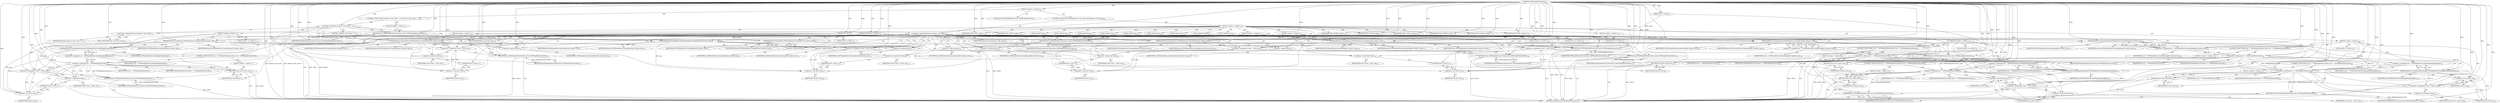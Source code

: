digraph "TIFFReadDirEntrySlong" {  
"79567" [label = <(METHOD,TIFFReadDirEntrySlong)<SUB>732</SUB>> ]
"79568" [label = <(PARAM,TIFF *tif)<SUB>733</SUB>> ]
"79569" [label = <(PARAM,TIFFDirEntry *direntry)<SUB>733</SUB>> ]
"79570" [label = <(PARAM,int32_t *value)<SUB>733</SUB>> ]
"79571" [label = <(BLOCK,&lt;empty&gt;,&lt;empty&gt;)<SUB>734</SUB>> ]
"79572" [label = <(LOCAL,enum TIFFReadDirEntryErr err: TIFFReadDirEntryErr)<SUB>735</SUB>> ]
"79573" [label = <(CONTROL_STRUCTURE,if (direntry-&gt;tdir_count != 1),if (direntry-&gt;tdir_count != 1))<SUB>736</SUB>> ]
"79574" [label = <(&lt;operator&gt;.notEquals,direntry-&gt;tdir_count != 1)<SUB>736</SUB>> ]
"79575" [label = <(&lt;operator&gt;.indirectFieldAccess,direntry-&gt;tdir_count)<SUB>736</SUB>> ]
"79576" [label = <(IDENTIFIER,direntry,direntry-&gt;tdir_count != 1)<SUB>736</SUB>> ]
"79577" [label = <(FIELD_IDENTIFIER,tdir_count,tdir_count)<SUB>736</SUB>> ]
"79578" [label = <(LITERAL,1,direntry-&gt;tdir_count != 1)<SUB>736</SUB>> ]
"79579" [label = <(BLOCK,&lt;empty&gt;,&lt;empty&gt;)<SUB>737</SUB>> ]
"79580" [label = <(RETURN,return (TIFFReadDirEntryErrCount);,return (TIFFReadDirEntryErrCount);)<SUB>737</SUB>> ]
"79581" [label = <(IDENTIFIER,TIFFReadDirEntryErrCount,return (TIFFReadDirEntryErrCount);)<SUB>737</SUB>> ]
"79582" [label = <(CONTROL_STRUCTURE,switch(direntry-&gt;tdir_type),switch(direntry-&gt;tdir_type))<SUB>738</SUB>> ]
"79583" [label = <(&lt;operator&gt;.indirectFieldAccess,direntry-&gt;tdir_type)<SUB>738</SUB>> ]
"79584" [label = <(IDENTIFIER,direntry,switch(direntry-&gt;tdir_type))<SUB>738</SUB>> ]
"79585" [label = <(FIELD_IDENTIFIER,tdir_type,tdir_type)<SUB>738</SUB>> ]
"79586" [label = <(BLOCK,&lt;empty&gt;,&lt;empty&gt;)<SUB>739</SUB>> ]
"79587" [label = <(JUMP_TARGET,case)<SUB>740</SUB>> ]
"79588" [label = <(IDENTIFIER,TIFF_BYTE,&lt;empty&gt;)<SUB>740</SUB>> ]
"79589" [label = <(BLOCK,&lt;empty&gt;,&lt;empty&gt;)<SUB>741</SUB>> ]
"79590" [label = <(LOCAL,uint8_t m: uint8_t)<SUB>742</SUB>> ]
"79591" [label = <(TIFFReadDirEntryCheckedByte,TIFFReadDirEntryCheckedByte(tif, direntry, &amp;m))<SUB>743</SUB>> ]
"79592" [label = <(IDENTIFIER,tif,TIFFReadDirEntryCheckedByte(tif, direntry, &amp;m))<SUB>743</SUB>> ]
"79593" [label = <(IDENTIFIER,direntry,TIFFReadDirEntryCheckedByte(tif, direntry, &amp;m))<SUB>743</SUB>> ]
"79594" [label = <(&lt;operator&gt;.addressOf,&amp;m)<SUB>743</SUB>> ]
"79595" [label = <(IDENTIFIER,m,TIFFReadDirEntryCheckedByte(tif, direntry, &amp;m))<SUB>743</SUB>> ]
"79596" [label = <(&lt;operator&gt;.assignment,*value = (int32_t)m)<SUB>744</SUB>> ]
"79597" [label = <(&lt;operator&gt;.indirection,*value)<SUB>744</SUB>> ]
"79598" [label = <(IDENTIFIER,value,*value = (int32_t)m)<SUB>744</SUB>> ]
"79599" [label = <(&lt;operator&gt;.cast,(int32_t)m)<SUB>744</SUB>> ]
"79600" [label = <(UNKNOWN,int32_t,int32_t)<SUB>744</SUB>> ]
"79601" [label = <(IDENTIFIER,m,(int32_t)m)<SUB>744</SUB>> ]
"79602" [label = <(RETURN,return (TIFFReadDirEntryErrOk);,return (TIFFReadDirEntryErrOk);)<SUB>745</SUB>> ]
"79603" [label = <(IDENTIFIER,TIFFReadDirEntryErrOk,return (TIFFReadDirEntryErrOk);)<SUB>745</SUB>> ]
"79604" [label = <(JUMP_TARGET,case)<SUB>747</SUB>> ]
"79605" [label = <(IDENTIFIER,TIFF_SBYTE,&lt;empty&gt;)<SUB>747</SUB>> ]
"79606" [label = <(BLOCK,&lt;empty&gt;,&lt;empty&gt;)<SUB>748</SUB>> ]
"79607" [label = <(LOCAL,int8_t m: int8_t)<SUB>749</SUB>> ]
"79608" [label = <(TIFFReadDirEntryCheckedSbyte,TIFFReadDirEntryCheckedSbyte(tif, direntry, &amp;m))<SUB>750</SUB>> ]
"79609" [label = <(IDENTIFIER,tif,TIFFReadDirEntryCheckedSbyte(tif, direntry, &amp;m))<SUB>750</SUB>> ]
"79610" [label = <(IDENTIFIER,direntry,TIFFReadDirEntryCheckedSbyte(tif, direntry, &amp;m))<SUB>750</SUB>> ]
"79611" [label = <(&lt;operator&gt;.addressOf,&amp;m)<SUB>750</SUB>> ]
"79612" [label = <(IDENTIFIER,m,TIFFReadDirEntryCheckedSbyte(tif, direntry, &amp;m))<SUB>750</SUB>> ]
"79613" [label = <(&lt;operator&gt;.assignment,*value = (int32_t)m)<SUB>751</SUB>> ]
"79614" [label = <(&lt;operator&gt;.indirection,*value)<SUB>751</SUB>> ]
"79615" [label = <(IDENTIFIER,value,*value = (int32_t)m)<SUB>751</SUB>> ]
"79616" [label = <(&lt;operator&gt;.cast,(int32_t)m)<SUB>751</SUB>> ]
"79617" [label = <(UNKNOWN,int32_t,int32_t)<SUB>751</SUB>> ]
"79618" [label = <(IDENTIFIER,m,(int32_t)m)<SUB>751</SUB>> ]
"79619" [label = <(RETURN,return (TIFFReadDirEntryErrOk);,return (TIFFReadDirEntryErrOk);)<SUB>752</SUB>> ]
"79620" [label = <(IDENTIFIER,TIFFReadDirEntryErrOk,return (TIFFReadDirEntryErrOk);)<SUB>752</SUB>> ]
"79621" [label = <(JUMP_TARGET,case)<SUB>754</SUB>> ]
"79622" [label = <(IDENTIFIER,TIFF_SHORT,&lt;empty&gt;)<SUB>754</SUB>> ]
"79623" [label = <(BLOCK,&lt;empty&gt;,&lt;empty&gt;)<SUB>755</SUB>> ]
"79624" [label = <(LOCAL,uint16_t m: uint16_t)<SUB>756</SUB>> ]
"79625" [label = <(TIFFReadDirEntryCheckedShort,TIFFReadDirEntryCheckedShort(tif, direntry, &amp;m))<SUB>757</SUB>> ]
"79626" [label = <(IDENTIFIER,tif,TIFFReadDirEntryCheckedShort(tif, direntry, &amp;m))<SUB>757</SUB>> ]
"79627" [label = <(IDENTIFIER,direntry,TIFFReadDirEntryCheckedShort(tif, direntry, &amp;m))<SUB>757</SUB>> ]
"79628" [label = <(&lt;operator&gt;.addressOf,&amp;m)<SUB>757</SUB>> ]
"79629" [label = <(IDENTIFIER,m,TIFFReadDirEntryCheckedShort(tif, direntry, &amp;m))<SUB>757</SUB>> ]
"79630" [label = <(&lt;operator&gt;.assignment,*value = (int32_t)m)<SUB>758</SUB>> ]
"79631" [label = <(&lt;operator&gt;.indirection,*value)<SUB>758</SUB>> ]
"79632" [label = <(IDENTIFIER,value,*value = (int32_t)m)<SUB>758</SUB>> ]
"79633" [label = <(&lt;operator&gt;.cast,(int32_t)m)<SUB>758</SUB>> ]
"79634" [label = <(UNKNOWN,int32_t,int32_t)<SUB>758</SUB>> ]
"79635" [label = <(IDENTIFIER,m,(int32_t)m)<SUB>758</SUB>> ]
"79636" [label = <(RETURN,return (TIFFReadDirEntryErrOk);,return (TIFFReadDirEntryErrOk);)<SUB>759</SUB>> ]
"79637" [label = <(IDENTIFIER,TIFFReadDirEntryErrOk,return (TIFFReadDirEntryErrOk);)<SUB>759</SUB>> ]
"79638" [label = <(JUMP_TARGET,case)<SUB>761</SUB>> ]
"79639" [label = <(IDENTIFIER,TIFF_SSHORT,&lt;empty&gt;)<SUB>761</SUB>> ]
"79640" [label = <(BLOCK,&lt;empty&gt;,&lt;empty&gt;)<SUB>762</SUB>> ]
"79641" [label = <(LOCAL,int16_t m: int16_t)<SUB>763</SUB>> ]
"79642" [label = <(TIFFReadDirEntryCheckedSshort,TIFFReadDirEntryCheckedSshort(tif, direntry, &amp;m))<SUB>764</SUB>> ]
"79643" [label = <(IDENTIFIER,tif,TIFFReadDirEntryCheckedSshort(tif, direntry, &amp;m))<SUB>764</SUB>> ]
"79644" [label = <(IDENTIFIER,direntry,TIFFReadDirEntryCheckedSshort(tif, direntry, &amp;m))<SUB>764</SUB>> ]
"79645" [label = <(&lt;operator&gt;.addressOf,&amp;m)<SUB>764</SUB>> ]
"79646" [label = <(IDENTIFIER,m,TIFFReadDirEntryCheckedSshort(tif, direntry, &amp;m))<SUB>764</SUB>> ]
"79647" [label = <(&lt;operator&gt;.assignment,*value = (int32_t)m)<SUB>765</SUB>> ]
"79648" [label = <(&lt;operator&gt;.indirection,*value)<SUB>765</SUB>> ]
"79649" [label = <(IDENTIFIER,value,*value = (int32_t)m)<SUB>765</SUB>> ]
"79650" [label = <(&lt;operator&gt;.cast,(int32_t)m)<SUB>765</SUB>> ]
"79651" [label = <(UNKNOWN,int32_t,int32_t)<SUB>765</SUB>> ]
"79652" [label = <(IDENTIFIER,m,(int32_t)m)<SUB>765</SUB>> ]
"79653" [label = <(RETURN,return (TIFFReadDirEntryErrOk);,return (TIFFReadDirEntryErrOk);)<SUB>766</SUB>> ]
"79654" [label = <(IDENTIFIER,TIFFReadDirEntryErrOk,return (TIFFReadDirEntryErrOk);)<SUB>766</SUB>> ]
"79655" [label = <(JUMP_TARGET,case)<SUB>768</SUB>> ]
"79656" [label = <(IDENTIFIER,TIFF_LONG,&lt;empty&gt;)<SUB>768</SUB>> ]
"79657" [label = <(BLOCK,&lt;empty&gt;,&lt;empty&gt;)<SUB>769</SUB>> ]
"79658" [label = <(LOCAL,uint32_t m: uint32_t)<SUB>770</SUB>> ]
"79659" [label = <(TIFFReadDirEntryCheckedLong,TIFFReadDirEntryCheckedLong(tif, direntry, &amp;m))<SUB>771</SUB>> ]
"79660" [label = <(IDENTIFIER,tif,TIFFReadDirEntryCheckedLong(tif, direntry, &amp;m))<SUB>771</SUB>> ]
"79661" [label = <(IDENTIFIER,direntry,TIFFReadDirEntryCheckedLong(tif, direntry, &amp;m))<SUB>771</SUB>> ]
"79662" [label = <(&lt;operator&gt;.addressOf,&amp;m)<SUB>771</SUB>> ]
"79663" [label = <(IDENTIFIER,m,TIFFReadDirEntryCheckedLong(tif, direntry, &amp;m))<SUB>771</SUB>> ]
"79664" [label = <(&lt;operator&gt;.assignment,err = TIFFReadDirEntryCheckRangeSlongLong(m))<SUB>772</SUB>> ]
"79665" [label = <(IDENTIFIER,err,err = TIFFReadDirEntryCheckRangeSlongLong(m))<SUB>772</SUB>> ]
"79666" [label = <(TIFFReadDirEntryCheckRangeSlongLong,TIFFReadDirEntryCheckRangeSlongLong(m))<SUB>772</SUB>> ]
"79667" [label = <(IDENTIFIER,m,TIFFReadDirEntryCheckRangeSlongLong(m))<SUB>772</SUB>> ]
"79668" [label = <(CONTROL_STRUCTURE,if (err != TIFFReadDirEntryErrOk),if (err != TIFFReadDirEntryErrOk))<SUB>773</SUB>> ]
"79669" [label = <(&lt;operator&gt;.notEquals,err != TIFFReadDirEntryErrOk)<SUB>773</SUB>> ]
"79670" [label = <(IDENTIFIER,err,err != TIFFReadDirEntryErrOk)<SUB>773</SUB>> ]
"79671" [label = <(IDENTIFIER,TIFFReadDirEntryErrOk,err != TIFFReadDirEntryErrOk)<SUB>773</SUB>> ]
"79672" [label = <(BLOCK,&lt;empty&gt;,&lt;empty&gt;)<SUB>774</SUB>> ]
"79673" [label = <(RETURN,return (err);,return (err);)<SUB>774</SUB>> ]
"79674" [label = <(IDENTIFIER,err,return (err);)<SUB>774</SUB>> ]
"79675" [label = <(&lt;operator&gt;.assignment,*value = (int32_t)m)<SUB>775</SUB>> ]
"79676" [label = <(&lt;operator&gt;.indirection,*value)<SUB>775</SUB>> ]
"79677" [label = <(IDENTIFIER,value,*value = (int32_t)m)<SUB>775</SUB>> ]
"79678" [label = <(&lt;operator&gt;.cast,(int32_t)m)<SUB>775</SUB>> ]
"79679" [label = <(UNKNOWN,int32_t,int32_t)<SUB>775</SUB>> ]
"79680" [label = <(IDENTIFIER,m,(int32_t)m)<SUB>775</SUB>> ]
"79681" [label = <(RETURN,return (TIFFReadDirEntryErrOk);,return (TIFFReadDirEntryErrOk);)<SUB>776</SUB>> ]
"79682" [label = <(IDENTIFIER,TIFFReadDirEntryErrOk,return (TIFFReadDirEntryErrOk);)<SUB>776</SUB>> ]
"79683" [label = <(JUMP_TARGET,case)<SUB>778</SUB>> ]
"79684" [label = <(IDENTIFIER,TIFF_SLONG,&lt;empty&gt;)<SUB>778</SUB>> ]
"79685" [label = <(TIFFReadDirEntryCheckedSlong,TIFFReadDirEntryCheckedSlong(tif, direntry, value))<SUB>779</SUB>> ]
"79686" [label = <(IDENTIFIER,tif,TIFFReadDirEntryCheckedSlong(tif, direntry, value))<SUB>779</SUB>> ]
"79687" [label = <(IDENTIFIER,direntry,TIFFReadDirEntryCheckedSlong(tif, direntry, value))<SUB>779</SUB>> ]
"79688" [label = <(IDENTIFIER,value,TIFFReadDirEntryCheckedSlong(tif, direntry, value))<SUB>779</SUB>> ]
"79689" [label = <(RETURN,return (TIFFReadDirEntryErrOk);,return (TIFFReadDirEntryErrOk);)<SUB>780</SUB>> ]
"79690" [label = <(IDENTIFIER,TIFFReadDirEntryErrOk,return (TIFFReadDirEntryErrOk);)<SUB>780</SUB>> ]
"79691" [label = <(JUMP_TARGET,case)<SUB>781</SUB>> ]
"79692" [label = <(IDENTIFIER,TIFF_LONG8,&lt;empty&gt;)<SUB>781</SUB>> ]
"79693" [label = <(BLOCK,&lt;empty&gt;,&lt;empty&gt;)<SUB>782</SUB>> ]
"79694" [label = <(LOCAL,uint64_t m: uint64_t)<SUB>783</SUB>> ]
"79695" [label = <(&lt;operator&gt;.assignment,err = TIFFReadDirEntryCheckedLong8(tif, direntry, &amp;m))<SUB>784</SUB>> ]
"79696" [label = <(IDENTIFIER,err,err = TIFFReadDirEntryCheckedLong8(tif, direntry, &amp;m))<SUB>784</SUB>> ]
"79697" [label = <(TIFFReadDirEntryCheckedLong8,TIFFReadDirEntryCheckedLong8(tif, direntry, &amp;m))<SUB>784</SUB>> ]
"79698" [label = <(IDENTIFIER,tif,TIFFReadDirEntryCheckedLong8(tif, direntry, &amp;m))<SUB>784</SUB>> ]
"79699" [label = <(IDENTIFIER,direntry,TIFFReadDirEntryCheckedLong8(tif, direntry, &amp;m))<SUB>784</SUB>> ]
"79700" [label = <(&lt;operator&gt;.addressOf,&amp;m)<SUB>784</SUB>> ]
"79701" [label = <(IDENTIFIER,m,TIFFReadDirEntryCheckedLong8(tif, direntry, &amp;m))<SUB>784</SUB>> ]
"79702" [label = <(CONTROL_STRUCTURE,if (err != TIFFReadDirEntryErrOk),if (err != TIFFReadDirEntryErrOk))<SUB>785</SUB>> ]
"79703" [label = <(&lt;operator&gt;.notEquals,err != TIFFReadDirEntryErrOk)<SUB>785</SUB>> ]
"79704" [label = <(IDENTIFIER,err,err != TIFFReadDirEntryErrOk)<SUB>785</SUB>> ]
"79705" [label = <(IDENTIFIER,TIFFReadDirEntryErrOk,err != TIFFReadDirEntryErrOk)<SUB>785</SUB>> ]
"79706" [label = <(BLOCK,&lt;empty&gt;,&lt;empty&gt;)<SUB>786</SUB>> ]
"79707" [label = <(RETURN,return (err);,return (err);)<SUB>786</SUB>> ]
"79708" [label = <(IDENTIFIER,err,return (err);)<SUB>786</SUB>> ]
"79709" [label = <(&lt;operator&gt;.assignment,err = TIFFReadDirEntryCheckRangeSlongLong8(m))<SUB>787</SUB>> ]
"79710" [label = <(IDENTIFIER,err,err = TIFFReadDirEntryCheckRangeSlongLong8(m))<SUB>787</SUB>> ]
"79711" [label = <(TIFFReadDirEntryCheckRangeSlongLong8,TIFFReadDirEntryCheckRangeSlongLong8(m))<SUB>787</SUB>> ]
"79712" [label = <(IDENTIFIER,m,TIFFReadDirEntryCheckRangeSlongLong8(m))<SUB>787</SUB>> ]
"79713" [label = <(CONTROL_STRUCTURE,if (err != TIFFReadDirEntryErrOk),if (err != TIFFReadDirEntryErrOk))<SUB>788</SUB>> ]
"79714" [label = <(&lt;operator&gt;.notEquals,err != TIFFReadDirEntryErrOk)<SUB>788</SUB>> ]
"79715" [label = <(IDENTIFIER,err,err != TIFFReadDirEntryErrOk)<SUB>788</SUB>> ]
"79716" [label = <(IDENTIFIER,TIFFReadDirEntryErrOk,err != TIFFReadDirEntryErrOk)<SUB>788</SUB>> ]
"79717" [label = <(BLOCK,&lt;empty&gt;,&lt;empty&gt;)<SUB>789</SUB>> ]
"79718" [label = <(RETURN,return (err);,return (err);)<SUB>789</SUB>> ]
"79719" [label = <(IDENTIFIER,err,return (err);)<SUB>789</SUB>> ]
"79720" [label = <(&lt;operator&gt;.assignment,*value = (int32_t)m)<SUB>790</SUB>> ]
"79721" [label = <(&lt;operator&gt;.indirection,*value)<SUB>790</SUB>> ]
"79722" [label = <(IDENTIFIER,value,*value = (int32_t)m)<SUB>790</SUB>> ]
"79723" [label = <(&lt;operator&gt;.cast,(int32_t)m)<SUB>790</SUB>> ]
"79724" [label = <(UNKNOWN,int32_t,int32_t)<SUB>790</SUB>> ]
"79725" [label = <(IDENTIFIER,m,(int32_t)m)<SUB>790</SUB>> ]
"79726" [label = <(RETURN,return (TIFFReadDirEntryErrOk);,return (TIFFReadDirEntryErrOk);)<SUB>791</SUB>> ]
"79727" [label = <(IDENTIFIER,TIFFReadDirEntryErrOk,return (TIFFReadDirEntryErrOk);)<SUB>791</SUB>> ]
"79728" [label = <(JUMP_TARGET,case)<SUB>793</SUB>> ]
"79729" [label = <(IDENTIFIER,TIFF_SLONG8,&lt;empty&gt;)<SUB>793</SUB>> ]
"79730" [label = <(BLOCK,&lt;empty&gt;,&lt;empty&gt;)<SUB>794</SUB>> ]
"79731" [label = <(LOCAL,int64_t m: int64_t)<SUB>795</SUB>> ]
"79732" [label = <(&lt;operator&gt;.assignment,err = TIFFReadDirEntryCheckedSlong8(tif, direntry, &amp;m))<SUB>796</SUB>> ]
"79733" [label = <(IDENTIFIER,err,err = TIFFReadDirEntryCheckedSlong8(tif, direntry, &amp;m))<SUB>796</SUB>> ]
"79734" [label = <(TIFFReadDirEntryCheckedSlong8,TIFFReadDirEntryCheckedSlong8(tif, direntry, &amp;m))<SUB>796</SUB>> ]
"79735" [label = <(IDENTIFIER,tif,TIFFReadDirEntryCheckedSlong8(tif, direntry, &amp;m))<SUB>796</SUB>> ]
"79736" [label = <(IDENTIFIER,direntry,TIFFReadDirEntryCheckedSlong8(tif, direntry, &amp;m))<SUB>796</SUB>> ]
"79737" [label = <(&lt;operator&gt;.addressOf,&amp;m)<SUB>796</SUB>> ]
"79738" [label = <(IDENTIFIER,m,TIFFReadDirEntryCheckedSlong8(tif, direntry, &amp;m))<SUB>796</SUB>> ]
"79739" [label = <(CONTROL_STRUCTURE,if (err != TIFFReadDirEntryErrOk),if (err != TIFFReadDirEntryErrOk))<SUB>797</SUB>> ]
"79740" [label = <(&lt;operator&gt;.notEquals,err != TIFFReadDirEntryErrOk)<SUB>797</SUB>> ]
"79741" [label = <(IDENTIFIER,err,err != TIFFReadDirEntryErrOk)<SUB>797</SUB>> ]
"79742" [label = <(IDENTIFIER,TIFFReadDirEntryErrOk,err != TIFFReadDirEntryErrOk)<SUB>797</SUB>> ]
"79743" [label = <(BLOCK,&lt;empty&gt;,&lt;empty&gt;)<SUB>798</SUB>> ]
"79744" [label = <(RETURN,return (err);,return (err);)<SUB>798</SUB>> ]
"79745" [label = <(IDENTIFIER,err,return (err);)<SUB>798</SUB>> ]
"79746" [label = <(&lt;operator&gt;.assignment,err = TIFFReadDirEntryCheckRangeSlongSlong8(m))<SUB>799</SUB>> ]
"79747" [label = <(IDENTIFIER,err,err = TIFFReadDirEntryCheckRangeSlongSlong8(m))<SUB>799</SUB>> ]
"79748" [label = <(TIFFReadDirEntryCheckRangeSlongSlong8,TIFFReadDirEntryCheckRangeSlongSlong8(m))<SUB>799</SUB>> ]
"79749" [label = <(IDENTIFIER,m,TIFFReadDirEntryCheckRangeSlongSlong8(m))<SUB>799</SUB>> ]
"79750" [label = <(CONTROL_STRUCTURE,if (err != TIFFReadDirEntryErrOk),if (err != TIFFReadDirEntryErrOk))<SUB>800</SUB>> ]
"79751" [label = <(&lt;operator&gt;.notEquals,err != TIFFReadDirEntryErrOk)<SUB>800</SUB>> ]
"79752" [label = <(IDENTIFIER,err,err != TIFFReadDirEntryErrOk)<SUB>800</SUB>> ]
"79753" [label = <(IDENTIFIER,TIFFReadDirEntryErrOk,err != TIFFReadDirEntryErrOk)<SUB>800</SUB>> ]
"79754" [label = <(BLOCK,&lt;empty&gt;,&lt;empty&gt;)<SUB>801</SUB>> ]
"79755" [label = <(RETURN,return (err);,return (err);)<SUB>801</SUB>> ]
"79756" [label = <(IDENTIFIER,err,return (err);)<SUB>801</SUB>> ]
"79757" [label = <(&lt;operator&gt;.assignment,*value = (int32_t)m)<SUB>802</SUB>> ]
"79758" [label = <(&lt;operator&gt;.indirection,*value)<SUB>802</SUB>> ]
"79759" [label = <(IDENTIFIER,value,*value = (int32_t)m)<SUB>802</SUB>> ]
"79760" [label = <(&lt;operator&gt;.cast,(int32_t)m)<SUB>802</SUB>> ]
"79761" [label = <(UNKNOWN,int32_t,int32_t)<SUB>802</SUB>> ]
"79762" [label = <(IDENTIFIER,m,(int32_t)m)<SUB>802</SUB>> ]
"79763" [label = <(RETURN,return (TIFFReadDirEntryErrOk);,return (TIFFReadDirEntryErrOk);)<SUB>803</SUB>> ]
"79764" [label = <(IDENTIFIER,TIFFReadDirEntryErrOk,return (TIFFReadDirEntryErrOk);)<SUB>803</SUB>> ]
"79765" [label = <(JUMP_TARGET,default)<SUB>805</SUB>> ]
"79766" [label = <(RETURN,return (TIFFReadDirEntryErrType);,return (TIFFReadDirEntryErrType);)<SUB>806</SUB>> ]
"79767" [label = <(IDENTIFIER,TIFFReadDirEntryErrType,return (TIFFReadDirEntryErrType);)<SUB>806</SUB>> ]
"79768" [label = <(METHOD_RETURN,enum TIFFReadDirEntryErr)<SUB>732</SUB>> ]
  "79567" -> "79568"  [ label = "AST: "] 
  "79567" -> "79569"  [ label = "AST: "] 
  "79567" -> "79570"  [ label = "AST: "] 
  "79567" -> "79571"  [ label = "AST: "] 
  "79567" -> "79768"  [ label = "AST: "] 
  "79571" -> "79572"  [ label = "AST: "] 
  "79571" -> "79573"  [ label = "AST: "] 
  "79571" -> "79582"  [ label = "AST: "] 
  "79573" -> "79574"  [ label = "AST: "] 
  "79573" -> "79579"  [ label = "AST: "] 
  "79574" -> "79575"  [ label = "AST: "] 
  "79574" -> "79578"  [ label = "AST: "] 
  "79575" -> "79576"  [ label = "AST: "] 
  "79575" -> "79577"  [ label = "AST: "] 
  "79579" -> "79580"  [ label = "AST: "] 
  "79580" -> "79581"  [ label = "AST: "] 
  "79582" -> "79583"  [ label = "AST: "] 
  "79582" -> "79586"  [ label = "AST: "] 
  "79583" -> "79584"  [ label = "AST: "] 
  "79583" -> "79585"  [ label = "AST: "] 
  "79586" -> "79587"  [ label = "AST: "] 
  "79586" -> "79588"  [ label = "AST: "] 
  "79586" -> "79589"  [ label = "AST: "] 
  "79586" -> "79604"  [ label = "AST: "] 
  "79586" -> "79605"  [ label = "AST: "] 
  "79586" -> "79606"  [ label = "AST: "] 
  "79586" -> "79621"  [ label = "AST: "] 
  "79586" -> "79622"  [ label = "AST: "] 
  "79586" -> "79623"  [ label = "AST: "] 
  "79586" -> "79638"  [ label = "AST: "] 
  "79586" -> "79639"  [ label = "AST: "] 
  "79586" -> "79640"  [ label = "AST: "] 
  "79586" -> "79655"  [ label = "AST: "] 
  "79586" -> "79656"  [ label = "AST: "] 
  "79586" -> "79657"  [ label = "AST: "] 
  "79586" -> "79683"  [ label = "AST: "] 
  "79586" -> "79684"  [ label = "AST: "] 
  "79586" -> "79685"  [ label = "AST: "] 
  "79586" -> "79689"  [ label = "AST: "] 
  "79586" -> "79691"  [ label = "AST: "] 
  "79586" -> "79692"  [ label = "AST: "] 
  "79586" -> "79693"  [ label = "AST: "] 
  "79586" -> "79728"  [ label = "AST: "] 
  "79586" -> "79729"  [ label = "AST: "] 
  "79586" -> "79730"  [ label = "AST: "] 
  "79586" -> "79765"  [ label = "AST: "] 
  "79586" -> "79766"  [ label = "AST: "] 
  "79589" -> "79590"  [ label = "AST: "] 
  "79589" -> "79591"  [ label = "AST: "] 
  "79589" -> "79596"  [ label = "AST: "] 
  "79589" -> "79602"  [ label = "AST: "] 
  "79591" -> "79592"  [ label = "AST: "] 
  "79591" -> "79593"  [ label = "AST: "] 
  "79591" -> "79594"  [ label = "AST: "] 
  "79594" -> "79595"  [ label = "AST: "] 
  "79596" -> "79597"  [ label = "AST: "] 
  "79596" -> "79599"  [ label = "AST: "] 
  "79597" -> "79598"  [ label = "AST: "] 
  "79599" -> "79600"  [ label = "AST: "] 
  "79599" -> "79601"  [ label = "AST: "] 
  "79602" -> "79603"  [ label = "AST: "] 
  "79606" -> "79607"  [ label = "AST: "] 
  "79606" -> "79608"  [ label = "AST: "] 
  "79606" -> "79613"  [ label = "AST: "] 
  "79606" -> "79619"  [ label = "AST: "] 
  "79608" -> "79609"  [ label = "AST: "] 
  "79608" -> "79610"  [ label = "AST: "] 
  "79608" -> "79611"  [ label = "AST: "] 
  "79611" -> "79612"  [ label = "AST: "] 
  "79613" -> "79614"  [ label = "AST: "] 
  "79613" -> "79616"  [ label = "AST: "] 
  "79614" -> "79615"  [ label = "AST: "] 
  "79616" -> "79617"  [ label = "AST: "] 
  "79616" -> "79618"  [ label = "AST: "] 
  "79619" -> "79620"  [ label = "AST: "] 
  "79623" -> "79624"  [ label = "AST: "] 
  "79623" -> "79625"  [ label = "AST: "] 
  "79623" -> "79630"  [ label = "AST: "] 
  "79623" -> "79636"  [ label = "AST: "] 
  "79625" -> "79626"  [ label = "AST: "] 
  "79625" -> "79627"  [ label = "AST: "] 
  "79625" -> "79628"  [ label = "AST: "] 
  "79628" -> "79629"  [ label = "AST: "] 
  "79630" -> "79631"  [ label = "AST: "] 
  "79630" -> "79633"  [ label = "AST: "] 
  "79631" -> "79632"  [ label = "AST: "] 
  "79633" -> "79634"  [ label = "AST: "] 
  "79633" -> "79635"  [ label = "AST: "] 
  "79636" -> "79637"  [ label = "AST: "] 
  "79640" -> "79641"  [ label = "AST: "] 
  "79640" -> "79642"  [ label = "AST: "] 
  "79640" -> "79647"  [ label = "AST: "] 
  "79640" -> "79653"  [ label = "AST: "] 
  "79642" -> "79643"  [ label = "AST: "] 
  "79642" -> "79644"  [ label = "AST: "] 
  "79642" -> "79645"  [ label = "AST: "] 
  "79645" -> "79646"  [ label = "AST: "] 
  "79647" -> "79648"  [ label = "AST: "] 
  "79647" -> "79650"  [ label = "AST: "] 
  "79648" -> "79649"  [ label = "AST: "] 
  "79650" -> "79651"  [ label = "AST: "] 
  "79650" -> "79652"  [ label = "AST: "] 
  "79653" -> "79654"  [ label = "AST: "] 
  "79657" -> "79658"  [ label = "AST: "] 
  "79657" -> "79659"  [ label = "AST: "] 
  "79657" -> "79664"  [ label = "AST: "] 
  "79657" -> "79668"  [ label = "AST: "] 
  "79657" -> "79675"  [ label = "AST: "] 
  "79657" -> "79681"  [ label = "AST: "] 
  "79659" -> "79660"  [ label = "AST: "] 
  "79659" -> "79661"  [ label = "AST: "] 
  "79659" -> "79662"  [ label = "AST: "] 
  "79662" -> "79663"  [ label = "AST: "] 
  "79664" -> "79665"  [ label = "AST: "] 
  "79664" -> "79666"  [ label = "AST: "] 
  "79666" -> "79667"  [ label = "AST: "] 
  "79668" -> "79669"  [ label = "AST: "] 
  "79668" -> "79672"  [ label = "AST: "] 
  "79669" -> "79670"  [ label = "AST: "] 
  "79669" -> "79671"  [ label = "AST: "] 
  "79672" -> "79673"  [ label = "AST: "] 
  "79673" -> "79674"  [ label = "AST: "] 
  "79675" -> "79676"  [ label = "AST: "] 
  "79675" -> "79678"  [ label = "AST: "] 
  "79676" -> "79677"  [ label = "AST: "] 
  "79678" -> "79679"  [ label = "AST: "] 
  "79678" -> "79680"  [ label = "AST: "] 
  "79681" -> "79682"  [ label = "AST: "] 
  "79685" -> "79686"  [ label = "AST: "] 
  "79685" -> "79687"  [ label = "AST: "] 
  "79685" -> "79688"  [ label = "AST: "] 
  "79689" -> "79690"  [ label = "AST: "] 
  "79693" -> "79694"  [ label = "AST: "] 
  "79693" -> "79695"  [ label = "AST: "] 
  "79693" -> "79702"  [ label = "AST: "] 
  "79693" -> "79709"  [ label = "AST: "] 
  "79693" -> "79713"  [ label = "AST: "] 
  "79693" -> "79720"  [ label = "AST: "] 
  "79693" -> "79726"  [ label = "AST: "] 
  "79695" -> "79696"  [ label = "AST: "] 
  "79695" -> "79697"  [ label = "AST: "] 
  "79697" -> "79698"  [ label = "AST: "] 
  "79697" -> "79699"  [ label = "AST: "] 
  "79697" -> "79700"  [ label = "AST: "] 
  "79700" -> "79701"  [ label = "AST: "] 
  "79702" -> "79703"  [ label = "AST: "] 
  "79702" -> "79706"  [ label = "AST: "] 
  "79703" -> "79704"  [ label = "AST: "] 
  "79703" -> "79705"  [ label = "AST: "] 
  "79706" -> "79707"  [ label = "AST: "] 
  "79707" -> "79708"  [ label = "AST: "] 
  "79709" -> "79710"  [ label = "AST: "] 
  "79709" -> "79711"  [ label = "AST: "] 
  "79711" -> "79712"  [ label = "AST: "] 
  "79713" -> "79714"  [ label = "AST: "] 
  "79713" -> "79717"  [ label = "AST: "] 
  "79714" -> "79715"  [ label = "AST: "] 
  "79714" -> "79716"  [ label = "AST: "] 
  "79717" -> "79718"  [ label = "AST: "] 
  "79718" -> "79719"  [ label = "AST: "] 
  "79720" -> "79721"  [ label = "AST: "] 
  "79720" -> "79723"  [ label = "AST: "] 
  "79721" -> "79722"  [ label = "AST: "] 
  "79723" -> "79724"  [ label = "AST: "] 
  "79723" -> "79725"  [ label = "AST: "] 
  "79726" -> "79727"  [ label = "AST: "] 
  "79730" -> "79731"  [ label = "AST: "] 
  "79730" -> "79732"  [ label = "AST: "] 
  "79730" -> "79739"  [ label = "AST: "] 
  "79730" -> "79746"  [ label = "AST: "] 
  "79730" -> "79750"  [ label = "AST: "] 
  "79730" -> "79757"  [ label = "AST: "] 
  "79730" -> "79763"  [ label = "AST: "] 
  "79732" -> "79733"  [ label = "AST: "] 
  "79732" -> "79734"  [ label = "AST: "] 
  "79734" -> "79735"  [ label = "AST: "] 
  "79734" -> "79736"  [ label = "AST: "] 
  "79734" -> "79737"  [ label = "AST: "] 
  "79737" -> "79738"  [ label = "AST: "] 
  "79739" -> "79740"  [ label = "AST: "] 
  "79739" -> "79743"  [ label = "AST: "] 
  "79740" -> "79741"  [ label = "AST: "] 
  "79740" -> "79742"  [ label = "AST: "] 
  "79743" -> "79744"  [ label = "AST: "] 
  "79744" -> "79745"  [ label = "AST: "] 
  "79746" -> "79747"  [ label = "AST: "] 
  "79746" -> "79748"  [ label = "AST: "] 
  "79748" -> "79749"  [ label = "AST: "] 
  "79750" -> "79751"  [ label = "AST: "] 
  "79750" -> "79754"  [ label = "AST: "] 
  "79751" -> "79752"  [ label = "AST: "] 
  "79751" -> "79753"  [ label = "AST: "] 
  "79754" -> "79755"  [ label = "AST: "] 
  "79755" -> "79756"  [ label = "AST: "] 
  "79757" -> "79758"  [ label = "AST: "] 
  "79757" -> "79760"  [ label = "AST: "] 
  "79758" -> "79759"  [ label = "AST: "] 
  "79760" -> "79761"  [ label = "AST: "] 
  "79760" -> "79762"  [ label = "AST: "] 
  "79763" -> "79764"  [ label = "AST: "] 
  "79766" -> "79767"  [ label = "AST: "] 
  "79574" -> "79580"  [ label = "CFG: "] 
  "79574" -> "79585"  [ label = "CFG: "] 
  "79583" -> "79594"  [ label = "CFG: "] 
  "79583" -> "79611"  [ label = "CFG: "] 
  "79583" -> "79628"  [ label = "CFG: "] 
  "79583" -> "79645"  [ label = "CFG: "] 
  "79583" -> "79662"  [ label = "CFG: "] 
  "79583" -> "79685"  [ label = "CFG: "] 
  "79583" -> "79700"  [ label = "CFG: "] 
  "79583" -> "79737"  [ label = "CFG: "] 
  "79583" -> "79766"  [ label = "CFG: "] 
  "79575" -> "79574"  [ label = "CFG: "] 
  "79580" -> "79768"  [ label = "CFG: "] 
  "79585" -> "79583"  [ label = "CFG: "] 
  "79685" -> "79689"  [ label = "CFG: "] 
  "79689" -> "79768"  [ label = "CFG: "] 
  "79766" -> "79768"  [ label = "CFG: "] 
  "79577" -> "79575"  [ label = "CFG: "] 
  "79591" -> "79597"  [ label = "CFG: "] 
  "79596" -> "79602"  [ label = "CFG: "] 
  "79602" -> "79768"  [ label = "CFG: "] 
  "79608" -> "79614"  [ label = "CFG: "] 
  "79613" -> "79619"  [ label = "CFG: "] 
  "79619" -> "79768"  [ label = "CFG: "] 
  "79625" -> "79631"  [ label = "CFG: "] 
  "79630" -> "79636"  [ label = "CFG: "] 
  "79636" -> "79768"  [ label = "CFG: "] 
  "79642" -> "79648"  [ label = "CFG: "] 
  "79647" -> "79653"  [ label = "CFG: "] 
  "79653" -> "79768"  [ label = "CFG: "] 
  "79659" -> "79666"  [ label = "CFG: "] 
  "79664" -> "79669"  [ label = "CFG: "] 
  "79675" -> "79681"  [ label = "CFG: "] 
  "79681" -> "79768"  [ label = "CFG: "] 
  "79695" -> "79703"  [ label = "CFG: "] 
  "79709" -> "79714"  [ label = "CFG: "] 
  "79720" -> "79726"  [ label = "CFG: "] 
  "79726" -> "79768"  [ label = "CFG: "] 
  "79732" -> "79740"  [ label = "CFG: "] 
  "79746" -> "79751"  [ label = "CFG: "] 
  "79757" -> "79763"  [ label = "CFG: "] 
  "79763" -> "79768"  [ label = "CFG: "] 
  "79594" -> "79591"  [ label = "CFG: "] 
  "79597" -> "79600"  [ label = "CFG: "] 
  "79599" -> "79596"  [ label = "CFG: "] 
  "79611" -> "79608"  [ label = "CFG: "] 
  "79614" -> "79617"  [ label = "CFG: "] 
  "79616" -> "79613"  [ label = "CFG: "] 
  "79628" -> "79625"  [ label = "CFG: "] 
  "79631" -> "79634"  [ label = "CFG: "] 
  "79633" -> "79630"  [ label = "CFG: "] 
  "79645" -> "79642"  [ label = "CFG: "] 
  "79648" -> "79651"  [ label = "CFG: "] 
  "79650" -> "79647"  [ label = "CFG: "] 
  "79662" -> "79659"  [ label = "CFG: "] 
  "79666" -> "79664"  [ label = "CFG: "] 
  "79669" -> "79673"  [ label = "CFG: "] 
  "79669" -> "79676"  [ label = "CFG: "] 
  "79676" -> "79679"  [ label = "CFG: "] 
  "79678" -> "79675"  [ label = "CFG: "] 
  "79697" -> "79695"  [ label = "CFG: "] 
  "79703" -> "79707"  [ label = "CFG: "] 
  "79703" -> "79711"  [ label = "CFG: "] 
  "79711" -> "79709"  [ label = "CFG: "] 
  "79714" -> "79718"  [ label = "CFG: "] 
  "79714" -> "79721"  [ label = "CFG: "] 
  "79721" -> "79724"  [ label = "CFG: "] 
  "79723" -> "79720"  [ label = "CFG: "] 
  "79734" -> "79732"  [ label = "CFG: "] 
  "79740" -> "79744"  [ label = "CFG: "] 
  "79740" -> "79748"  [ label = "CFG: "] 
  "79748" -> "79746"  [ label = "CFG: "] 
  "79751" -> "79755"  [ label = "CFG: "] 
  "79751" -> "79758"  [ label = "CFG: "] 
  "79758" -> "79761"  [ label = "CFG: "] 
  "79760" -> "79757"  [ label = "CFG: "] 
  "79600" -> "79599"  [ label = "CFG: "] 
  "79617" -> "79616"  [ label = "CFG: "] 
  "79634" -> "79633"  [ label = "CFG: "] 
  "79651" -> "79650"  [ label = "CFG: "] 
  "79673" -> "79768"  [ label = "CFG: "] 
  "79679" -> "79678"  [ label = "CFG: "] 
  "79700" -> "79697"  [ label = "CFG: "] 
  "79707" -> "79768"  [ label = "CFG: "] 
  "79718" -> "79768"  [ label = "CFG: "] 
  "79724" -> "79723"  [ label = "CFG: "] 
  "79737" -> "79734"  [ label = "CFG: "] 
  "79744" -> "79768"  [ label = "CFG: "] 
  "79755" -> "79768"  [ label = "CFG: "] 
  "79761" -> "79760"  [ label = "CFG: "] 
  "79567" -> "79577"  [ label = "CFG: "] 
  "79636" -> "79768"  [ label = "DDG: &lt;RET&gt;"] 
  "79689" -> "79768"  [ label = "DDG: &lt;RET&gt;"] 
  "79763" -> "79768"  [ label = "DDG: &lt;RET&gt;"] 
  "79653" -> "79768"  [ label = "DDG: &lt;RET&gt;"] 
  "79602" -> "79768"  [ label = "DDG: &lt;RET&gt;"] 
  "79718" -> "79768"  [ label = "DDG: &lt;RET&gt;"] 
  "79580" -> "79768"  [ label = "DDG: &lt;RET&gt;"] 
  "79726" -> "79768"  [ label = "DDG: &lt;RET&gt;"] 
  "79681" -> "79768"  [ label = "DDG: &lt;RET&gt;"] 
  "79707" -> "79768"  [ label = "DDG: &lt;RET&gt;"] 
  "79755" -> "79768"  [ label = "DDG: &lt;RET&gt;"] 
  "79619" -> "79768"  [ label = "DDG: &lt;RET&gt;"] 
  "79766" -> "79768"  [ label = "DDG: &lt;RET&gt;"] 
  "79744" -> "79768"  [ label = "DDG: &lt;RET&gt;"] 
  "79673" -> "79768"  [ label = "DDG: &lt;RET&gt;"] 
  "79568" -> "79768"  [ label = "DDG: tif"] 
  "79569" -> "79768"  [ label = "DDG: direntry"] 
  "79570" -> "79768"  [ label = "DDG: value"] 
  "79574" -> "79768"  [ label = "DDG: direntry-&gt;tdir_count"] 
  "79574" -> "79768"  [ label = "DDG: direntry-&gt;tdir_count != 1"] 
  "79567" -> "79568"  [ label = "DDG: "] 
  "79567" -> "79569"  [ label = "DDG: "] 
  "79567" -> "79570"  [ label = "DDG: "] 
  "79567" -> "79574"  [ label = "DDG: "] 
  "79581" -> "79580"  [ label = "DDG: TIFFReadDirEntryErrCount"] 
  "79567" -> "79580"  [ label = "DDG: "] 
  "79567" -> "79588"  [ label = "DDG: "] 
  "79567" -> "79605"  [ label = "DDG: "] 
  "79567" -> "79622"  [ label = "DDG: "] 
  "79567" -> "79639"  [ label = "DDG: "] 
  "79567" -> "79656"  [ label = "DDG: "] 
  "79567" -> "79684"  [ label = "DDG: "] 
  "79690" -> "79689"  [ label = "DDG: TIFFReadDirEntryErrOk"] 
  "79567" -> "79689"  [ label = "DDG: "] 
  "79567" -> "79692"  [ label = "DDG: "] 
  "79567" -> "79729"  [ label = "DDG: "] 
  "79767" -> "79766"  [ label = "DDG: TIFFReadDirEntryErrType"] 
  "79567" -> "79766"  [ label = "DDG: "] 
  "79567" -> "79581"  [ label = "DDG: "] 
  "79591" -> "79596"  [ label = "DDG: &amp;m"] 
  "79567" -> "79596"  [ label = "DDG: "] 
  "79603" -> "79602"  [ label = "DDG: TIFFReadDirEntryErrOk"] 
  "79567" -> "79602"  [ label = "DDG: "] 
  "79608" -> "79613"  [ label = "DDG: &amp;m"] 
  "79567" -> "79613"  [ label = "DDG: "] 
  "79620" -> "79619"  [ label = "DDG: TIFFReadDirEntryErrOk"] 
  "79567" -> "79619"  [ label = "DDG: "] 
  "79625" -> "79630"  [ label = "DDG: &amp;m"] 
  "79567" -> "79630"  [ label = "DDG: "] 
  "79637" -> "79636"  [ label = "DDG: TIFFReadDirEntryErrOk"] 
  "79567" -> "79636"  [ label = "DDG: "] 
  "79642" -> "79647"  [ label = "DDG: &amp;m"] 
  "79567" -> "79647"  [ label = "DDG: "] 
  "79654" -> "79653"  [ label = "DDG: TIFFReadDirEntryErrOk"] 
  "79567" -> "79653"  [ label = "DDG: "] 
  "79666" -> "79664"  [ label = "DDG: m"] 
  "79659" -> "79675"  [ label = "DDG: &amp;m"] 
  "79666" -> "79675"  [ label = "DDG: m"] 
  "79567" -> "79675"  [ label = "DDG: "] 
  "79682" -> "79681"  [ label = "DDG: TIFFReadDirEntryErrOk"] 
  "79669" -> "79681"  [ label = "DDG: TIFFReadDirEntryErrOk"] 
  "79568" -> "79685"  [ label = "DDG: tif"] 
  "79567" -> "79685"  [ label = "DDG: "] 
  "79569" -> "79685"  [ label = "DDG: direntry"] 
  "79570" -> "79685"  [ label = "DDG: value"] 
  "79567" -> "79690"  [ label = "DDG: "] 
  "79697" -> "79695"  [ label = "DDG: tif"] 
  "79697" -> "79695"  [ label = "DDG: direntry"] 
  "79697" -> "79695"  [ label = "DDG: &amp;m"] 
  "79711" -> "79709"  [ label = "DDG: m"] 
  "79697" -> "79720"  [ label = "DDG: &amp;m"] 
  "79711" -> "79720"  [ label = "DDG: m"] 
  "79567" -> "79720"  [ label = "DDG: "] 
  "79727" -> "79726"  [ label = "DDG: TIFFReadDirEntryErrOk"] 
  "79714" -> "79726"  [ label = "DDG: TIFFReadDirEntryErrOk"] 
  "79734" -> "79732"  [ label = "DDG: tif"] 
  "79734" -> "79732"  [ label = "DDG: direntry"] 
  "79734" -> "79732"  [ label = "DDG: &amp;m"] 
  "79748" -> "79746"  [ label = "DDG: m"] 
  "79734" -> "79757"  [ label = "DDG: &amp;m"] 
  "79748" -> "79757"  [ label = "DDG: m"] 
  "79567" -> "79757"  [ label = "DDG: "] 
  "79764" -> "79763"  [ label = "DDG: TIFFReadDirEntryErrOk"] 
  "79751" -> "79763"  [ label = "DDG: TIFFReadDirEntryErrOk"] 
  "79567" -> "79767"  [ label = "DDG: "] 
  "79568" -> "79591"  [ label = "DDG: tif"] 
  "79567" -> "79591"  [ label = "DDG: "] 
  "79569" -> "79591"  [ label = "DDG: direntry"] 
  "79567" -> "79603"  [ label = "DDG: "] 
  "79568" -> "79608"  [ label = "DDG: tif"] 
  "79567" -> "79608"  [ label = "DDG: "] 
  "79569" -> "79608"  [ label = "DDG: direntry"] 
  "79567" -> "79620"  [ label = "DDG: "] 
  "79568" -> "79625"  [ label = "DDG: tif"] 
  "79567" -> "79625"  [ label = "DDG: "] 
  "79569" -> "79625"  [ label = "DDG: direntry"] 
  "79567" -> "79637"  [ label = "DDG: "] 
  "79568" -> "79642"  [ label = "DDG: tif"] 
  "79567" -> "79642"  [ label = "DDG: "] 
  "79569" -> "79642"  [ label = "DDG: direntry"] 
  "79567" -> "79654"  [ label = "DDG: "] 
  "79568" -> "79659"  [ label = "DDG: tif"] 
  "79567" -> "79659"  [ label = "DDG: "] 
  "79569" -> "79659"  [ label = "DDG: direntry"] 
  "79567" -> "79664"  [ label = "DDG: "] 
  "79567" -> "79682"  [ label = "DDG: "] 
  "79567" -> "79695"  [ label = "DDG: "] 
  "79567" -> "79709"  [ label = "DDG: "] 
  "79567" -> "79727"  [ label = "DDG: "] 
  "79567" -> "79732"  [ label = "DDG: "] 
  "79567" -> "79746"  [ label = "DDG: "] 
  "79567" -> "79764"  [ label = "DDG: "] 
  "79591" -> "79599"  [ label = "DDG: &amp;m"] 
  "79567" -> "79599"  [ label = "DDG: "] 
  "79608" -> "79616"  [ label = "DDG: &amp;m"] 
  "79567" -> "79616"  [ label = "DDG: "] 
  "79625" -> "79633"  [ label = "DDG: &amp;m"] 
  "79567" -> "79633"  [ label = "DDG: "] 
  "79642" -> "79650"  [ label = "DDG: &amp;m"] 
  "79567" -> "79650"  [ label = "DDG: "] 
  "79659" -> "79666"  [ label = "DDG: &amp;m"] 
  "79567" -> "79666"  [ label = "DDG: "] 
  "79664" -> "79669"  [ label = "DDG: err"] 
  "79567" -> "79669"  [ label = "DDG: "] 
  "79674" -> "79673"  [ label = "DDG: err"] 
  "79669" -> "79673"  [ label = "DDG: err"] 
  "79659" -> "79678"  [ label = "DDG: &amp;m"] 
  "79666" -> "79678"  [ label = "DDG: m"] 
  "79567" -> "79678"  [ label = "DDG: "] 
  "79568" -> "79697"  [ label = "DDG: tif"] 
  "79567" -> "79697"  [ label = "DDG: "] 
  "79569" -> "79697"  [ label = "DDG: direntry"] 
  "79695" -> "79703"  [ label = "DDG: err"] 
  "79567" -> "79703"  [ label = "DDG: "] 
  "79708" -> "79707"  [ label = "DDG: err"] 
  "79703" -> "79707"  [ label = "DDG: err"] 
  "79697" -> "79711"  [ label = "DDG: &amp;m"] 
  "79567" -> "79711"  [ label = "DDG: "] 
  "79709" -> "79714"  [ label = "DDG: err"] 
  "79567" -> "79714"  [ label = "DDG: "] 
  "79703" -> "79714"  [ label = "DDG: TIFFReadDirEntryErrOk"] 
  "79719" -> "79718"  [ label = "DDG: err"] 
  "79714" -> "79718"  [ label = "DDG: err"] 
  "79697" -> "79723"  [ label = "DDG: &amp;m"] 
  "79711" -> "79723"  [ label = "DDG: m"] 
  "79567" -> "79723"  [ label = "DDG: "] 
  "79568" -> "79734"  [ label = "DDG: tif"] 
  "79567" -> "79734"  [ label = "DDG: "] 
  "79569" -> "79734"  [ label = "DDG: direntry"] 
  "79732" -> "79740"  [ label = "DDG: err"] 
  "79567" -> "79740"  [ label = "DDG: "] 
  "79745" -> "79744"  [ label = "DDG: err"] 
  "79740" -> "79744"  [ label = "DDG: err"] 
  "79734" -> "79748"  [ label = "DDG: &amp;m"] 
  "79567" -> "79748"  [ label = "DDG: "] 
  "79746" -> "79751"  [ label = "DDG: err"] 
  "79567" -> "79751"  [ label = "DDG: "] 
  "79740" -> "79751"  [ label = "DDG: TIFFReadDirEntryErrOk"] 
  "79756" -> "79755"  [ label = "DDG: err"] 
  "79751" -> "79755"  [ label = "DDG: err"] 
  "79734" -> "79760"  [ label = "DDG: &amp;m"] 
  "79748" -> "79760"  [ label = "DDG: m"] 
  "79567" -> "79760"  [ label = "DDG: "] 
  "79567" -> "79674"  [ label = "DDG: "] 
  "79567" -> "79708"  [ label = "DDG: "] 
  "79567" -> "79719"  [ label = "DDG: "] 
  "79567" -> "79745"  [ label = "DDG: "] 
  "79567" -> "79756"  [ label = "DDG: "] 
  "79574" -> "79583"  [ label = "CDG: "] 
  "79574" -> "79585"  [ label = "CDG: "] 
  "79574" -> "79580"  [ label = "CDG: "] 
  "79583" -> "79594"  [ label = "CDG: "] 
  "79583" -> "79664"  [ label = "CDG: "] 
  "79583" -> "79611"  [ label = "CDG: "] 
  "79583" -> "79732"  [ label = "CDG: "] 
  "79583" -> "79600"  [ label = "CDG: "] 
  "79583" -> "79645"  [ label = "CDG: "] 
  "79583" -> "79619"  [ label = "CDG: "] 
  "79583" -> "79613"  [ label = "CDG: "] 
  "79583" -> "79666"  [ label = "CDG: "] 
  "79583" -> "79703"  [ label = "CDG: "] 
  "79583" -> "79737"  [ label = "CDG: "] 
  "79583" -> "79669"  [ label = "CDG: "] 
  "79583" -> "79648"  [ label = "CDG: "] 
  "79583" -> "79597"  [ label = "CDG: "] 
  "79583" -> "79695"  [ label = "CDG: "] 
  "79583" -> "79650"  [ label = "CDG: "] 
  "79583" -> "79616"  [ label = "CDG: "] 
  "79583" -> "79651"  [ label = "CDG: "] 
  "79583" -> "79740"  [ label = "CDG: "] 
  "79583" -> "79633"  [ label = "CDG: "] 
  "79583" -> "79659"  [ label = "CDG: "] 
  "79583" -> "79617"  [ label = "CDG: "] 
  "79583" -> "79653"  [ label = "CDG: "] 
  "79583" -> "79591"  [ label = "CDG: "] 
  "79583" -> "79685"  [ label = "CDG: "] 
  "79583" -> "79642"  [ label = "CDG: "] 
  "79583" -> "79689"  [ label = "CDG: "] 
  "79583" -> "79634"  [ label = "CDG: "] 
  "79583" -> "79700"  [ label = "CDG: "] 
  "79583" -> "79599"  [ label = "CDG: "] 
  "79583" -> "79614"  [ label = "CDG: "] 
  "79583" -> "79625"  [ label = "CDG: "] 
  "79583" -> "79766"  [ label = "CDG: "] 
  "79583" -> "79636"  [ label = "CDG: "] 
  "79583" -> "79596"  [ label = "CDG: "] 
  "79583" -> "79734"  [ label = "CDG: "] 
  "79583" -> "79647"  [ label = "CDG: "] 
  "79583" -> "79608"  [ label = "CDG: "] 
  "79583" -> "79662"  [ label = "CDG: "] 
  "79583" -> "79628"  [ label = "CDG: "] 
  "79583" -> "79630"  [ label = "CDG: "] 
  "79583" -> "79602"  [ label = "CDG: "] 
  "79583" -> "79631"  [ label = "CDG: "] 
  "79583" -> "79697"  [ label = "CDG: "] 
  "79669" -> "79681"  [ label = "CDG: "] 
  "79669" -> "79673"  [ label = "CDG: "] 
  "79669" -> "79679"  [ label = "CDG: "] 
  "79669" -> "79676"  [ label = "CDG: "] 
  "79669" -> "79675"  [ label = "CDG: "] 
  "79669" -> "79678"  [ label = "CDG: "] 
  "79703" -> "79714"  [ label = "CDG: "] 
  "79703" -> "79707"  [ label = "CDG: "] 
  "79703" -> "79709"  [ label = "CDG: "] 
  "79703" -> "79711"  [ label = "CDG: "] 
  "79714" -> "79718"  [ label = "CDG: "] 
  "79714" -> "79721"  [ label = "CDG: "] 
  "79714" -> "79726"  [ label = "CDG: "] 
  "79714" -> "79724"  [ label = "CDG: "] 
  "79714" -> "79723"  [ label = "CDG: "] 
  "79714" -> "79720"  [ label = "CDG: "] 
  "79740" -> "79748"  [ label = "CDG: "] 
  "79740" -> "79744"  [ label = "CDG: "] 
  "79740" -> "79751"  [ label = "CDG: "] 
  "79740" -> "79746"  [ label = "CDG: "] 
  "79751" -> "79755"  [ label = "CDG: "] 
  "79751" -> "79758"  [ label = "CDG: "] 
  "79751" -> "79763"  [ label = "CDG: "] 
  "79751" -> "79760"  [ label = "CDG: "] 
  "79751" -> "79761"  [ label = "CDG: "] 
  "79751" -> "79757"  [ label = "CDG: "] 
}
